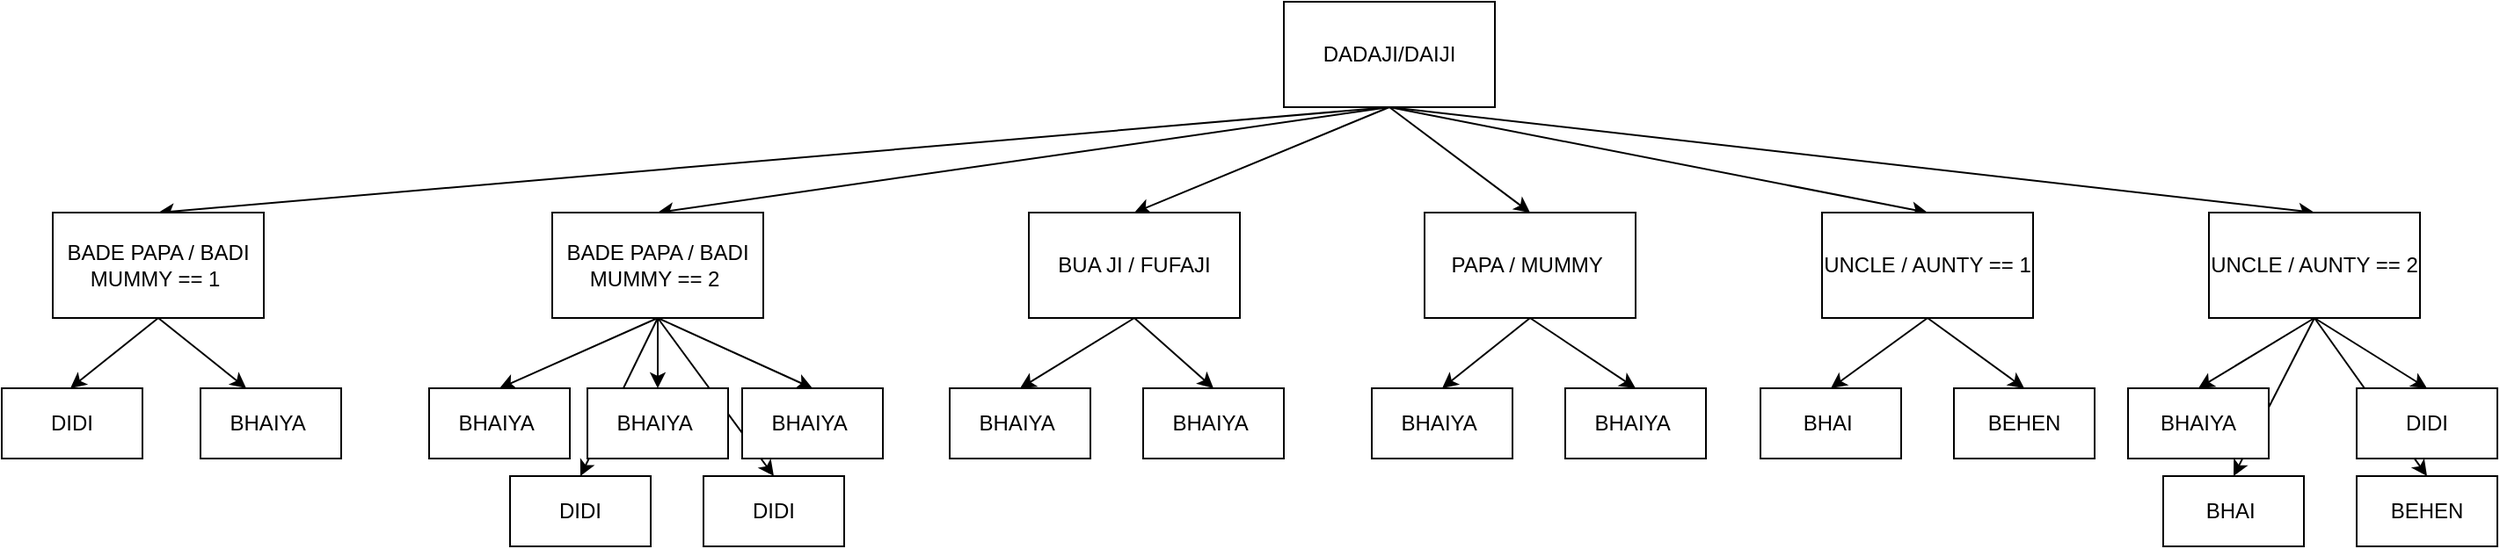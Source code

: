 <mxfile>
    <diagram id="rvam7DQBpXBFW7o8tFOL" name="Page-1">
        <mxGraphModel dx="1875" dy="657" grid="1" gridSize="10" guides="1" tooltips="1" connect="1" arrows="1" fold="1" page="1" pageScale="1" pageWidth="850" pageHeight="1100" math="0" shadow="0">
            <root>
                <mxCell id="0"/>
                <mxCell id="1" parent="0"/>
                <mxCell id="11" style="edgeStyle=none;html=1;exitX=0.5;exitY=1;exitDx=0;exitDy=0;entryX=0.5;entryY=0;entryDx=0;entryDy=0;" edge="1" parent="1" source="2" target="3">
                    <mxGeometry relative="1" as="geometry"/>
                </mxCell>
                <mxCell id="12" style="edgeStyle=none;html=1;exitX=0.5;exitY=1;exitDx=0;exitDy=0;entryX=0.5;entryY=0;entryDx=0;entryDy=0;" edge="1" parent="1" source="2" target="5">
                    <mxGeometry relative="1" as="geometry"/>
                </mxCell>
                <mxCell id="13" style="edgeStyle=none;html=1;exitX=0.5;exitY=1;exitDx=0;exitDy=0;entryX=0.5;entryY=0;entryDx=0;entryDy=0;" edge="1" parent="1" source="2" target="7">
                    <mxGeometry relative="1" as="geometry"/>
                </mxCell>
                <mxCell id="14" style="edgeStyle=none;html=1;exitX=0.5;exitY=1;exitDx=0;exitDy=0;entryX=0.5;entryY=0;entryDx=0;entryDy=0;" edge="1" parent="1" source="2" target="6">
                    <mxGeometry relative="1" as="geometry"/>
                </mxCell>
                <mxCell id="15" style="edgeStyle=none;html=1;exitX=0.5;exitY=1;exitDx=0;exitDy=0;entryX=0.5;entryY=0;entryDx=0;entryDy=0;" edge="1" parent="1" source="2" target="9">
                    <mxGeometry relative="1" as="geometry"/>
                </mxCell>
                <mxCell id="16" style="edgeStyle=none;html=1;exitX=0.5;exitY=1;exitDx=0;exitDy=0;entryX=0.5;entryY=0;entryDx=0;entryDy=0;" edge="1" parent="1" source="2" target="10">
                    <mxGeometry relative="1" as="geometry"/>
                </mxCell>
                <mxCell id="2" value="DADAJI/DAIJI" style="rounded=0;whiteSpace=wrap;html=1;" vertex="1" parent="1">
                    <mxGeometry x="450" y="60" width="120" height="60" as="geometry"/>
                </mxCell>
                <mxCell id="19" style="edgeStyle=none;html=1;exitX=0.5;exitY=1;exitDx=0;exitDy=0;entryX=0.5;entryY=0;entryDx=0;entryDy=0;" edge="1" parent="1" source="3">
                    <mxGeometry relative="1" as="geometry">
                        <mxPoint x="-240" y="280.0" as="targetPoint"/>
                    </mxGeometry>
                </mxCell>
                <mxCell id="20" style="edgeStyle=none;html=1;exitX=0.5;exitY=1;exitDx=0;exitDy=0;entryX=0.5;entryY=0;entryDx=0;entryDy=0;" edge="1" parent="1" source="3">
                    <mxGeometry relative="1" as="geometry">
                        <mxPoint x="-140" y="280.0" as="targetPoint"/>
                    </mxGeometry>
                </mxCell>
                <mxCell id="3" value="BADE PAPA / BADI MUMMY == 1&amp;nbsp;" style="rounded=0;whiteSpace=wrap;html=1;" vertex="1" parent="1">
                    <mxGeometry x="-250" y="180" width="120" height="60" as="geometry"/>
                </mxCell>
                <mxCell id="27" style="edgeStyle=none;html=1;exitX=0.5;exitY=1;exitDx=0;exitDy=0;entryX=0.5;entryY=0;entryDx=0;entryDy=0;" edge="1" parent="1" source="5" target="23">
                    <mxGeometry relative="1" as="geometry"/>
                </mxCell>
                <mxCell id="28" style="edgeStyle=none;html=1;exitX=0.5;exitY=1;exitDx=0;exitDy=0;entryX=0.5;entryY=0;entryDx=0;entryDy=0;" edge="1" parent="1" source="5" target="25">
                    <mxGeometry relative="1" as="geometry"/>
                </mxCell>
                <mxCell id="29" style="edgeStyle=none;html=1;exitX=0.5;exitY=1;exitDx=0;exitDy=0;entryX=0.5;entryY=0;entryDx=0;entryDy=0;" edge="1" parent="1" source="5" target="26">
                    <mxGeometry relative="1" as="geometry"/>
                </mxCell>
                <mxCell id="30" style="edgeStyle=none;html=1;exitX=0.5;exitY=1;exitDx=0;exitDy=0;entryX=0.5;entryY=0;entryDx=0;entryDy=0;" edge="1" parent="1" source="5" target="22">
                    <mxGeometry relative="1" as="geometry"/>
                </mxCell>
                <mxCell id="31" style="edgeStyle=none;html=1;exitX=0.5;exitY=1;exitDx=0;exitDy=0;entryX=0.5;entryY=0;entryDx=0;entryDy=0;" edge="1" parent="1" source="5" target="21">
                    <mxGeometry relative="1" as="geometry"/>
                </mxCell>
                <mxCell id="5" value="BADE PAPA / BADI MUMMY == 2&amp;nbsp;" style="rounded=0;whiteSpace=wrap;html=1;" vertex="1" parent="1">
                    <mxGeometry x="34" y="180" width="120" height="60" as="geometry"/>
                </mxCell>
                <mxCell id="38" style="edgeStyle=none;html=1;exitX=0.5;exitY=1;exitDx=0;exitDy=0;entryX=0.5;entryY=0;entryDx=0;entryDy=0;" edge="1" parent="1" source="6" target="34">
                    <mxGeometry relative="1" as="geometry"/>
                </mxCell>
                <mxCell id="39" style="edgeStyle=none;html=1;exitX=0.5;exitY=1;exitDx=0;exitDy=0;entryX=0.5;entryY=0;entryDx=0;entryDy=0;" edge="1" parent="1" source="6" target="35">
                    <mxGeometry relative="1" as="geometry"/>
                </mxCell>
                <mxCell id="6" value="PAPA / MUMMY&amp;nbsp;" style="rounded=0;whiteSpace=wrap;html=1;" vertex="1" parent="1">
                    <mxGeometry x="530" y="180" width="120" height="60" as="geometry"/>
                </mxCell>
                <mxCell id="36" style="edgeStyle=none;html=1;exitX=0.5;exitY=1;exitDx=0;exitDy=0;entryX=0.5;entryY=0;entryDx=0;entryDy=0;" edge="1" parent="1" source="7" target="32">
                    <mxGeometry relative="1" as="geometry"/>
                </mxCell>
                <mxCell id="37" style="edgeStyle=none;html=1;exitX=0.5;exitY=1;exitDx=0;exitDy=0;entryX=0.5;entryY=0;entryDx=0;entryDy=0;" edge="1" parent="1" source="7" target="33">
                    <mxGeometry relative="1" as="geometry"/>
                </mxCell>
                <mxCell id="7" value="BUA JI / FUFAJI" style="rounded=0;whiteSpace=wrap;html=1;" vertex="1" parent="1">
                    <mxGeometry x="305" y="180" width="120" height="60" as="geometry"/>
                </mxCell>
                <mxCell id="42" style="edgeStyle=none;html=1;exitX=0.5;exitY=1;exitDx=0;exitDy=0;entryX=0.5;entryY=0;entryDx=0;entryDy=0;" edge="1" parent="1" source="9" target="40">
                    <mxGeometry relative="1" as="geometry"/>
                </mxCell>
                <mxCell id="43" style="edgeStyle=none;html=1;exitX=0.5;exitY=1;exitDx=0;exitDy=0;entryX=0.5;entryY=0;entryDx=0;entryDy=0;" edge="1" parent="1" source="9" target="41">
                    <mxGeometry relative="1" as="geometry"/>
                </mxCell>
                <mxCell id="9" value="UNCLE / AUNTY == 1" style="rounded=0;whiteSpace=wrap;html=1;" vertex="1" parent="1">
                    <mxGeometry x="756" y="180" width="120" height="60" as="geometry"/>
                </mxCell>
                <mxCell id="49" style="edgeStyle=none;html=1;exitX=0.5;exitY=1;exitDx=0;exitDy=0;entryX=0.5;entryY=0;entryDx=0;entryDy=0;" edge="1" parent="1" source="10" target="44">
                    <mxGeometry relative="1" as="geometry"/>
                </mxCell>
                <mxCell id="50" style="edgeStyle=none;html=1;exitX=0.5;exitY=1;exitDx=0;exitDy=0;entryX=0.5;entryY=0;entryDx=0;entryDy=0;" edge="1" parent="1" source="10" target="45">
                    <mxGeometry relative="1" as="geometry"/>
                </mxCell>
                <mxCell id="51" style="edgeStyle=none;html=1;exitX=0.5;exitY=1;exitDx=0;exitDy=0;entryX=0.5;entryY=0;entryDx=0;entryDy=0;" edge="1" parent="1" source="10" target="46">
                    <mxGeometry relative="1" as="geometry"/>
                </mxCell>
                <mxCell id="53" style="edgeStyle=none;html=1;exitX=0.5;exitY=1;exitDx=0;exitDy=0;entryX=0.5;entryY=0;entryDx=0;entryDy=0;" edge="1" parent="1" source="10" target="47">
                    <mxGeometry relative="1" as="geometry"/>
                </mxCell>
                <mxCell id="10" value="UNCLE / AUNTY == 2" style="rounded=0;whiteSpace=wrap;html=1;" vertex="1" parent="1">
                    <mxGeometry x="976" y="180" width="120" height="60" as="geometry"/>
                </mxCell>
                <mxCell id="17" value="BHAIYA&amp;nbsp;" style="rounded=0;whiteSpace=wrap;html=1;" vertex="1" parent="1">
                    <mxGeometry x="-166" y="280" width="80" height="40" as="geometry"/>
                </mxCell>
                <mxCell id="18" value="DIDI" style="rounded=0;whiteSpace=wrap;html=1;" vertex="1" parent="1">
                    <mxGeometry x="-279" y="280" width="80" height="40" as="geometry"/>
                </mxCell>
                <mxCell id="21" value="BHAIYA&amp;nbsp;" style="rounded=0;whiteSpace=wrap;html=1;" vertex="1" parent="1">
                    <mxGeometry x="142" y="280" width="80" height="40" as="geometry"/>
                </mxCell>
                <mxCell id="22" value="BHAIYA&amp;nbsp;" style="rounded=0;whiteSpace=wrap;html=1;" vertex="1" parent="1">
                    <mxGeometry x="54" y="280" width="80" height="40" as="geometry"/>
                </mxCell>
                <mxCell id="23" value="BHAIYA&amp;nbsp;" style="rounded=0;whiteSpace=wrap;html=1;" vertex="1" parent="1">
                    <mxGeometry x="-36" y="280" width="80" height="40" as="geometry"/>
                </mxCell>
                <mxCell id="25" value="DIDI" style="rounded=0;whiteSpace=wrap;html=1;" vertex="1" parent="1">
                    <mxGeometry x="10" y="330" width="80" height="40" as="geometry"/>
                </mxCell>
                <mxCell id="26" value="DIDI" style="rounded=0;whiteSpace=wrap;html=1;" vertex="1" parent="1">
                    <mxGeometry x="120" y="330" width="80" height="40" as="geometry"/>
                </mxCell>
                <mxCell id="32" value="BHAIYA&amp;nbsp;" style="rounded=0;whiteSpace=wrap;html=1;" vertex="1" parent="1">
                    <mxGeometry x="260" y="280" width="80" height="40" as="geometry"/>
                </mxCell>
                <mxCell id="33" value="BHAIYA&amp;nbsp;" style="rounded=0;whiteSpace=wrap;html=1;" vertex="1" parent="1">
                    <mxGeometry x="370" y="280" width="80" height="40" as="geometry"/>
                </mxCell>
                <mxCell id="34" value="BHAIYA&amp;nbsp;" style="rounded=0;whiteSpace=wrap;html=1;" vertex="1" parent="1">
                    <mxGeometry x="500" y="280" width="80" height="40" as="geometry"/>
                </mxCell>
                <mxCell id="35" value="BHAIYA&amp;nbsp;" style="rounded=0;whiteSpace=wrap;html=1;" vertex="1" parent="1">
                    <mxGeometry x="610" y="280" width="80" height="40" as="geometry"/>
                </mxCell>
                <mxCell id="40" value="BHAI&amp;nbsp;" style="rounded=0;whiteSpace=wrap;html=1;" vertex="1" parent="1">
                    <mxGeometry x="721" y="280" width="80" height="40" as="geometry"/>
                </mxCell>
                <mxCell id="41" value="BEHEN" style="rounded=0;whiteSpace=wrap;html=1;" vertex="1" parent="1">
                    <mxGeometry x="831" y="280" width="80" height="40" as="geometry"/>
                </mxCell>
                <mxCell id="44" value="BHAIYA" style="rounded=0;whiteSpace=wrap;html=1;" vertex="1" parent="1">
                    <mxGeometry x="930" y="280" width="80" height="40" as="geometry"/>
                </mxCell>
                <mxCell id="45" value="DIDI" style="rounded=0;whiteSpace=wrap;html=1;" vertex="1" parent="1">
                    <mxGeometry x="1060" y="280" width="80" height="40" as="geometry"/>
                </mxCell>
                <mxCell id="46" value="BHAI&amp;nbsp;" style="rounded=0;whiteSpace=wrap;html=1;" vertex="1" parent="1">
                    <mxGeometry x="950" y="330" width="80" height="40" as="geometry"/>
                </mxCell>
                <mxCell id="47" value="BEHEN" style="rounded=0;whiteSpace=wrap;html=1;" vertex="1" parent="1">
                    <mxGeometry x="1060" y="330" width="80" height="40" as="geometry"/>
                </mxCell>
            </root>
        </mxGraphModel>
    </diagram>
</mxfile>